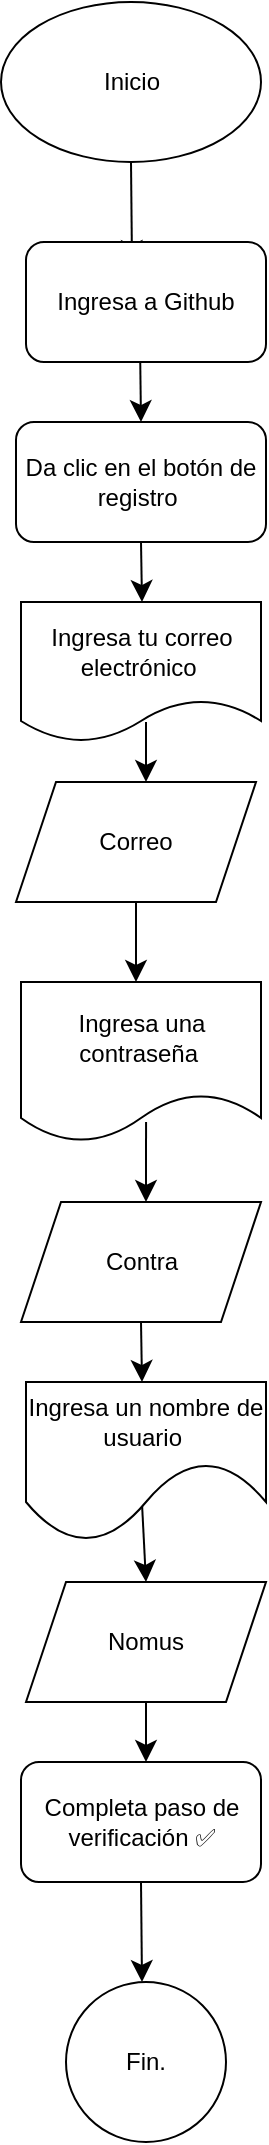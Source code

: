 <mxfile version="26.0.10">
  <diagram name="Page-1" id="74e2e168-ea6b-b213-b513-2b3c1d86103e">
    <mxGraphModel dx="459" dy="1684" grid="1" gridSize="10" guides="1" tooltips="1" connect="1" arrows="1" fold="1" page="1" pageScale="1" pageWidth="1100" pageHeight="850" background="none" math="0" shadow="0">
      <root>
        <mxCell id="0" />
        <mxCell id="1" parent="0" />
        <mxCell id="MQaG4JUp4alJdozUArxv-1" value="Inicio" style="ellipse;whiteSpace=wrap;html=1;" vertex="1" parent="1">
          <mxGeometry x="667.5" y="-90" width="130" height="80" as="geometry" />
        </mxCell>
        <mxCell id="MQaG4JUp4alJdozUArxv-2" value="" style="edgeStyle=none;orthogonalLoop=1;jettySize=auto;html=1;rounded=0;fontSize=12;startSize=8;endSize=8;curved=1;entryX=0.5;entryY=0;entryDx=0;entryDy=0;" edge="1" parent="1" target="MQaG4JUp4alJdozUArxv-3">
          <mxGeometry width="140" relative="1" as="geometry">
            <mxPoint x="737" y="80" as="sourcePoint" />
            <mxPoint x="735" y="120" as="targetPoint" />
            <Array as="points" />
          </mxGeometry>
        </mxCell>
        <mxCell id="MQaG4JUp4alJdozUArxv-3" value="Da clic en el botón de registro&amp;nbsp;" style="rounded=1;whiteSpace=wrap;html=1;" vertex="1" parent="1">
          <mxGeometry x="675" y="120" width="125" height="60" as="geometry" />
        </mxCell>
        <mxCell id="MQaG4JUp4alJdozUArxv-4" value="" style="edgeStyle=none;orthogonalLoop=1;jettySize=auto;html=1;rounded=0;fontSize=12;startSize=8;endSize=8;curved=1;exitX=0.5;exitY=1;exitDx=0;exitDy=0;" edge="1" parent="1" source="MQaG4JUp4alJdozUArxv-3">
          <mxGeometry width="140" relative="1" as="geometry">
            <mxPoint x="660" y="140" as="sourcePoint" />
            <mxPoint x="738" y="210" as="targetPoint" />
            <Array as="points" />
          </mxGeometry>
        </mxCell>
        <mxCell id="MQaG4JUp4alJdozUArxv-5" value="Ingresa tu correo electrónico&amp;nbsp;" style="shape=document;whiteSpace=wrap;html=1;boundedLbl=1;" vertex="1" parent="1">
          <mxGeometry x="677.5" y="210" width="120" height="70" as="geometry" />
        </mxCell>
        <mxCell id="MQaG4JUp4alJdozUArxv-6" value="" style="edgeStyle=none;orthogonalLoop=1;jettySize=auto;html=1;rounded=0;fontSize=12;startSize=8;endSize=8;curved=1;" edge="1" parent="1">
          <mxGeometry width="140" relative="1" as="geometry">
            <mxPoint x="740" y="270" as="sourcePoint" />
            <mxPoint x="740" y="300" as="targetPoint" />
            <Array as="points" />
          </mxGeometry>
        </mxCell>
        <mxCell id="MQaG4JUp4alJdozUArxv-7" value="Correo" style="shape=parallelogram;perimeter=parallelogramPerimeter;whiteSpace=wrap;html=1;fixedSize=1;" vertex="1" parent="1">
          <mxGeometry x="675" y="300" width="120" height="60" as="geometry" />
        </mxCell>
        <mxCell id="MQaG4JUp4alJdozUArxv-8" value="" style="edgeStyle=none;orthogonalLoop=1;jettySize=auto;html=1;rounded=0;fontSize=12;startSize=8;endSize=8;curved=1;exitX=0.5;exitY=1;exitDx=0;exitDy=0;" edge="1" parent="1" source="MQaG4JUp4alJdozUArxv-7">
          <mxGeometry width="140" relative="1" as="geometry">
            <mxPoint x="660" y="210" as="sourcePoint" />
            <mxPoint x="735" y="400" as="targetPoint" />
            <Array as="points" />
          </mxGeometry>
        </mxCell>
        <mxCell id="MQaG4JUp4alJdozUArxv-9" value="Ingresa una contraseña&amp;nbsp;" style="shape=document;whiteSpace=wrap;html=1;boundedLbl=1;" vertex="1" parent="1">
          <mxGeometry x="677.5" y="400" width="120" height="80" as="geometry" />
        </mxCell>
        <mxCell id="MQaG4JUp4alJdozUArxv-10" value="" style="edgeStyle=none;orthogonalLoop=1;jettySize=auto;html=1;rounded=0;fontSize=12;startSize=8;endSize=8;curved=1;exitX=0.521;exitY=0.875;exitDx=0;exitDy=0;exitPerimeter=0;" edge="1" parent="1" source="MQaG4JUp4alJdozUArxv-9">
          <mxGeometry width="140" relative="1" as="geometry">
            <mxPoint x="670" y="340" as="sourcePoint" />
            <mxPoint x="740" y="510" as="targetPoint" />
            <Array as="points" />
          </mxGeometry>
        </mxCell>
        <mxCell id="MQaG4JUp4alJdozUArxv-11" value="Contra" style="shape=parallelogram;perimeter=parallelogramPerimeter;whiteSpace=wrap;html=1;fixedSize=1;" vertex="1" parent="1">
          <mxGeometry x="677.5" y="510" width="120" height="60" as="geometry" />
        </mxCell>
        <mxCell id="MQaG4JUp4alJdozUArxv-12" value="" style="edgeStyle=none;orthogonalLoop=1;jettySize=auto;html=1;rounded=0;fontSize=12;startSize=8;endSize=8;curved=1;exitX=0.5;exitY=1;exitDx=0;exitDy=0;" edge="1" parent="1" source="MQaG4JUp4alJdozUArxv-11">
          <mxGeometry width="140" relative="1" as="geometry">
            <mxPoint x="740" y="580" as="sourcePoint" />
            <mxPoint x="738" y="600" as="targetPoint" />
            <Array as="points" />
          </mxGeometry>
        </mxCell>
        <mxCell id="MQaG4JUp4alJdozUArxv-14" value="" style="edgeStyle=none;orthogonalLoop=1;jettySize=auto;html=1;rounded=0;fontSize=12;startSize=8;endSize=8;curved=1;exitX=0.483;exitY=0.75;exitDx=0;exitDy=0;exitPerimeter=0;" edge="1" parent="1" source="MQaG4JUp4alJdozUArxv-17">
          <mxGeometry width="140" relative="1" as="geometry">
            <mxPoint x="740" y="690" as="sourcePoint" />
            <mxPoint x="740" y="700" as="targetPoint" />
            <Array as="points" />
          </mxGeometry>
        </mxCell>
        <mxCell id="MQaG4JUp4alJdozUArxv-15" value="" style="edgeStyle=none;orthogonalLoop=1;jettySize=auto;html=1;rounded=0;fontSize=12;startSize=8;endSize=8;curved=1;exitX=0.5;exitY=1;exitDx=0;exitDy=0;" edge="1" parent="1" source="MQaG4JUp4alJdozUArxv-1">
          <mxGeometry width="140" relative="1" as="geometry">
            <mxPoint x="660" y="240" as="sourcePoint" />
            <mxPoint x="733" y="40" as="targetPoint" />
            <Array as="points" />
          </mxGeometry>
        </mxCell>
        <mxCell id="MQaG4JUp4alJdozUArxv-16" value="Ingresa a Github" style="rounded=1;whiteSpace=wrap;html=1;" vertex="1" parent="1">
          <mxGeometry x="680" y="30" width="120" height="60" as="geometry" />
        </mxCell>
        <mxCell id="MQaG4JUp4alJdozUArxv-17" value="Ingresa un nombre de usuario&amp;nbsp;" style="shape=document;whiteSpace=wrap;html=1;boundedLbl=1;size=0.5;" vertex="1" parent="1">
          <mxGeometry x="680" y="600" width="120" height="80" as="geometry" />
        </mxCell>
        <mxCell id="MQaG4JUp4alJdozUArxv-19" value="Nomus" style="shape=parallelogram;perimeter=parallelogramPerimeter;whiteSpace=wrap;html=1;fixedSize=1;" vertex="1" parent="1">
          <mxGeometry x="680" y="700" width="120" height="60" as="geometry" />
        </mxCell>
        <mxCell id="MQaG4JUp4alJdozUArxv-20" value="" style="edgeStyle=none;orthogonalLoop=1;jettySize=auto;html=1;rounded=0;fontSize=12;startSize=8;endSize=8;curved=1;exitX=0.5;exitY=1;exitDx=0;exitDy=0;" edge="1" parent="1" source="MQaG4JUp4alJdozUArxv-19">
          <mxGeometry width="140" relative="1" as="geometry">
            <mxPoint x="680" y="540" as="sourcePoint" />
            <mxPoint x="740" y="790" as="targetPoint" />
            <Array as="points" />
          </mxGeometry>
        </mxCell>
        <mxCell id="MQaG4JUp4alJdozUArxv-21" value="Completa paso de verificación ✅" style="rounded=1;whiteSpace=wrap;html=1;" vertex="1" parent="1">
          <mxGeometry x="677.5" y="790" width="120" height="60" as="geometry" />
        </mxCell>
        <mxCell id="MQaG4JUp4alJdozUArxv-22" value="" style="edgeStyle=none;orthogonalLoop=1;jettySize=auto;html=1;rounded=0;fontSize=12;startSize=8;endSize=8;curved=1;exitX=0.5;exitY=1;exitDx=0;exitDy=0;" edge="1" parent="1" source="MQaG4JUp4alJdozUArxv-21">
          <mxGeometry width="140" relative="1" as="geometry">
            <mxPoint x="680" y="540" as="sourcePoint" />
            <mxPoint x="738" y="900" as="targetPoint" />
            <Array as="points" />
          </mxGeometry>
        </mxCell>
        <mxCell id="MQaG4JUp4alJdozUArxv-23" value="Fin." style="ellipse;whiteSpace=wrap;html=1;" vertex="1" parent="1">
          <mxGeometry x="700" y="900" width="80" height="80" as="geometry" />
        </mxCell>
      </root>
    </mxGraphModel>
  </diagram>
</mxfile>
